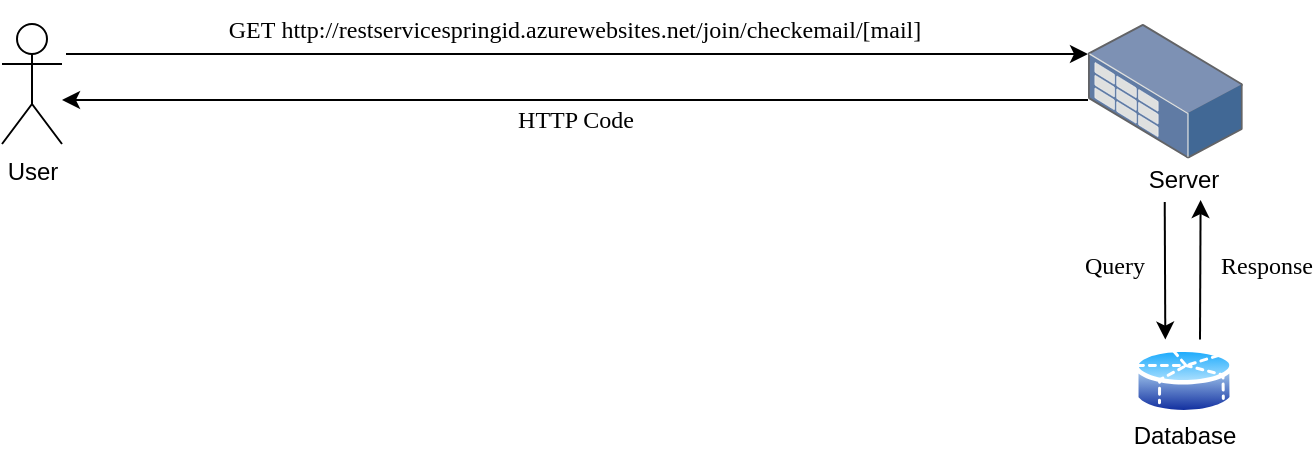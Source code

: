 <mxfile version="19.0.3" type="device"><diagram id="OetCW1U3iVyO9N9caVFm" name="Pagina-1"><mxGraphModel dx="1038" dy="641" grid="0" gridSize="10" guides="1" tooltips="1" connect="1" arrows="1" fold="1" page="1" pageScale="1" pageWidth="827" pageHeight="1169" math="0" shadow="0"><root><mxCell id="0"/><mxCell id="1" parent="0"/><mxCell id="LcTi8U5xGx_SFjc2VPJ1-6" value="User&lt;br&gt;" style="shape=umlActor;verticalLabelPosition=bottom;verticalAlign=top;html=1;outlineConnect=0;" parent="1" vertex="1"><mxGeometry x="70" y="216" width="30" height="60" as="geometry"/></mxCell><mxCell id="LcTi8U5xGx_SFjc2VPJ1-8" value="" style="points=[];aspect=fixed;html=1;align=center;shadow=0;dashed=0;image;image=img/lib/allied_telesis/storage/Datacenter_Server_Rack_Storage_Unit_Small.svg;" parent="1" vertex="1"><mxGeometry x="613" y="216" width="77.4" height="67.2" as="geometry"/></mxCell><mxCell id="LcTi8U5xGx_SFjc2VPJ1-9" value="" style="endArrow=classic;html=1;rounded=0;orthogonal=1;snapToPoint=1;fixDash=1;" parent="1" edge="1"><mxGeometry width="50" height="50" relative="1" as="geometry"><mxPoint x="102" y="231" as="sourcePoint"/><mxPoint x="613" y="231" as="targetPoint"/></mxGeometry></mxCell><mxCell id="LcTi8U5xGx_SFjc2VPJ1-10" value="&lt;span style=&quot;background-color: rgb(255, 255, 255);&quot;&gt;&lt;font face=&quot;Consolas&quot;&gt;GET&amp;nbsp;http://restservicespringid.azurewebsites.net/join/checkemail/[mail]&lt;/font&gt;&lt;/span&gt;" style="text;html=1;strokeColor=none;fillColor=none;align=center;verticalAlign=middle;whiteSpace=wrap;rounded=0;" parent="1" vertex="1"><mxGeometry x="119" y="204" width="475" height="29" as="geometry"/></mxCell><mxCell id="LcTi8U5xGx_SFjc2VPJ1-12" value="" style="endArrow=classic;html=1;rounded=0;fontSize=12;fontColor=#000000;entryX=1;entryY=1;entryDx=0;entryDy=0;entryPerimeter=0;fixDash=1;snapToPoint=1;ignoreEdge=1;orthogonal=1;" parent="1" edge="1"><mxGeometry width="50" height="50" relative="1" as="geometry"><mxPoint x="613" y="254" as="sourcePoint"/><mxPoint x="100" y="254" as="targetPoint"/><Array as="points"><mxPoint x="514" y="254"/></Array></mxGeometry></mxCell><mxCell id="LcTi8U5xGx_SFjc2VPJ1-13" value="&lt;font face=&quot;Consolas&quot;&gt;HTTP Code&lt;/font&gt;" style="text;html=1;strokeColor=none;fillColor=none;align=center;verticalAlign=middle;whiteSpace=wrap;rounded=0;labelBackgroundColor=#FFFFFF;fontSize=12;fontColor=#000000;" parent="1" vertex="1"><mxGeometry x="296.5" y="249" width="120" height="30" as="geometry"/></mxCell><mxCell id="LcTi8U5xGx_SFjc2VPJ1-14" value="" style="endArrow=classic;html=1;rounded=0;fontSize=12;fontColor=#000000;orthogonal=1;" parent="1" edge="1"><mxGeometry width="50" height="50" relative="1" as="geometry"><mxPoint x="651.36" y="305" as="sourcePoint"/><mxPoint x="651.66" y="373.8" as="targetPoint"/></mxGeometry></mxCell><mxCell id="LcTi8U5xGx_SFjc2VPJ1-15" value="" style="endArrow=classic;html=1;rounded=0;fontSize=12;fontColor=#000000;orthogonal=1;" parent="1" edge="1"><mxGeometry width="50" height="50" relative="1" as="geometry"><mxPoint x="669" y="373.8" as="sourcePoint"/><mxPoint x="669.3" y="304.0" as="targetPoint"/></mxGeometry></mxCell><mxCell id="LcTi8U5xGx_SFjc2VPJ1-16" value="" style="aspect=fixed;perimeter=ellipsePerimeter;html=1;align=center;shadow=0;dashed=0;spacingTop=3;image;image=img/lib/active_directory/database_partition_5.svg;labelBackgroundColor=#FFFFFF;fontSize=12;fontColor=#000000;" parent="1" vertex="1"><mxGeometry x="636" y="376" width="50" height="37" as="geometry"/></mxCell><mxCell id="LcTi8U5xGx_SFjc2VPJ1-17" value="&lt;font face=&quot;Consolas&quot;&gt;Query&lt;/font&gt;" style="text;html=1;strokeColor=none;fillColor=none;align=center;verticalAlign=middle;whiteSpace=wrap;rounded=0;labelBackgroundColor=#FFFFFF;fontSize=12;fontColor=#000000;" parent="1" vertex="1"><mxGeometry x="604" y="326" width="45" height="21" as="geometry"/></mxCell><mxCell id="LcTi8U5xGx_SFjc2VPJ1-19" value="&lt;font face=&quot;Consolas&quot;&gt;Response&lt;/font&gt;" style="text;html=1;strokeColor=none;fillColor=none;align=center;verticalAlign=middle;whiteSpace=wrap;rounded=0;labelBackgroundColor=#FFFFFF;fontSize=12;fontColor=#000000;" parent="1" vertex="1"><mxGeometry x="680" y="326" width="45" height="21" as="geometry"/></mxCell><mxCell id="aAJM_Dt2iFUzgmsLiiB7-1" value="Server" style="text;html=1;strokeColor=none;fillColor=none;align=center;verticalAlign=middle;whiteSpace=wrap;rounded=0;" vertex="1" parent="1"><mxGeometry x="631" y="279" width="60" height="30" as="geometry"/></mxCell><mxCell id="aAJM_Dt2iFUzgmsLiiB7-2" value="Database&lt;br&gt;" style="text;html=1;align=center;verticalAlign=middle;resizable=0;points=[];autosize=1;strokeColor=none;fillColor=none;" vertex="1" parent="1"><mxGeometry x="630" y="413" width="61" height="18" as="geometry"/></mxCell></root></mxGraphModel></diagram></mxfile>